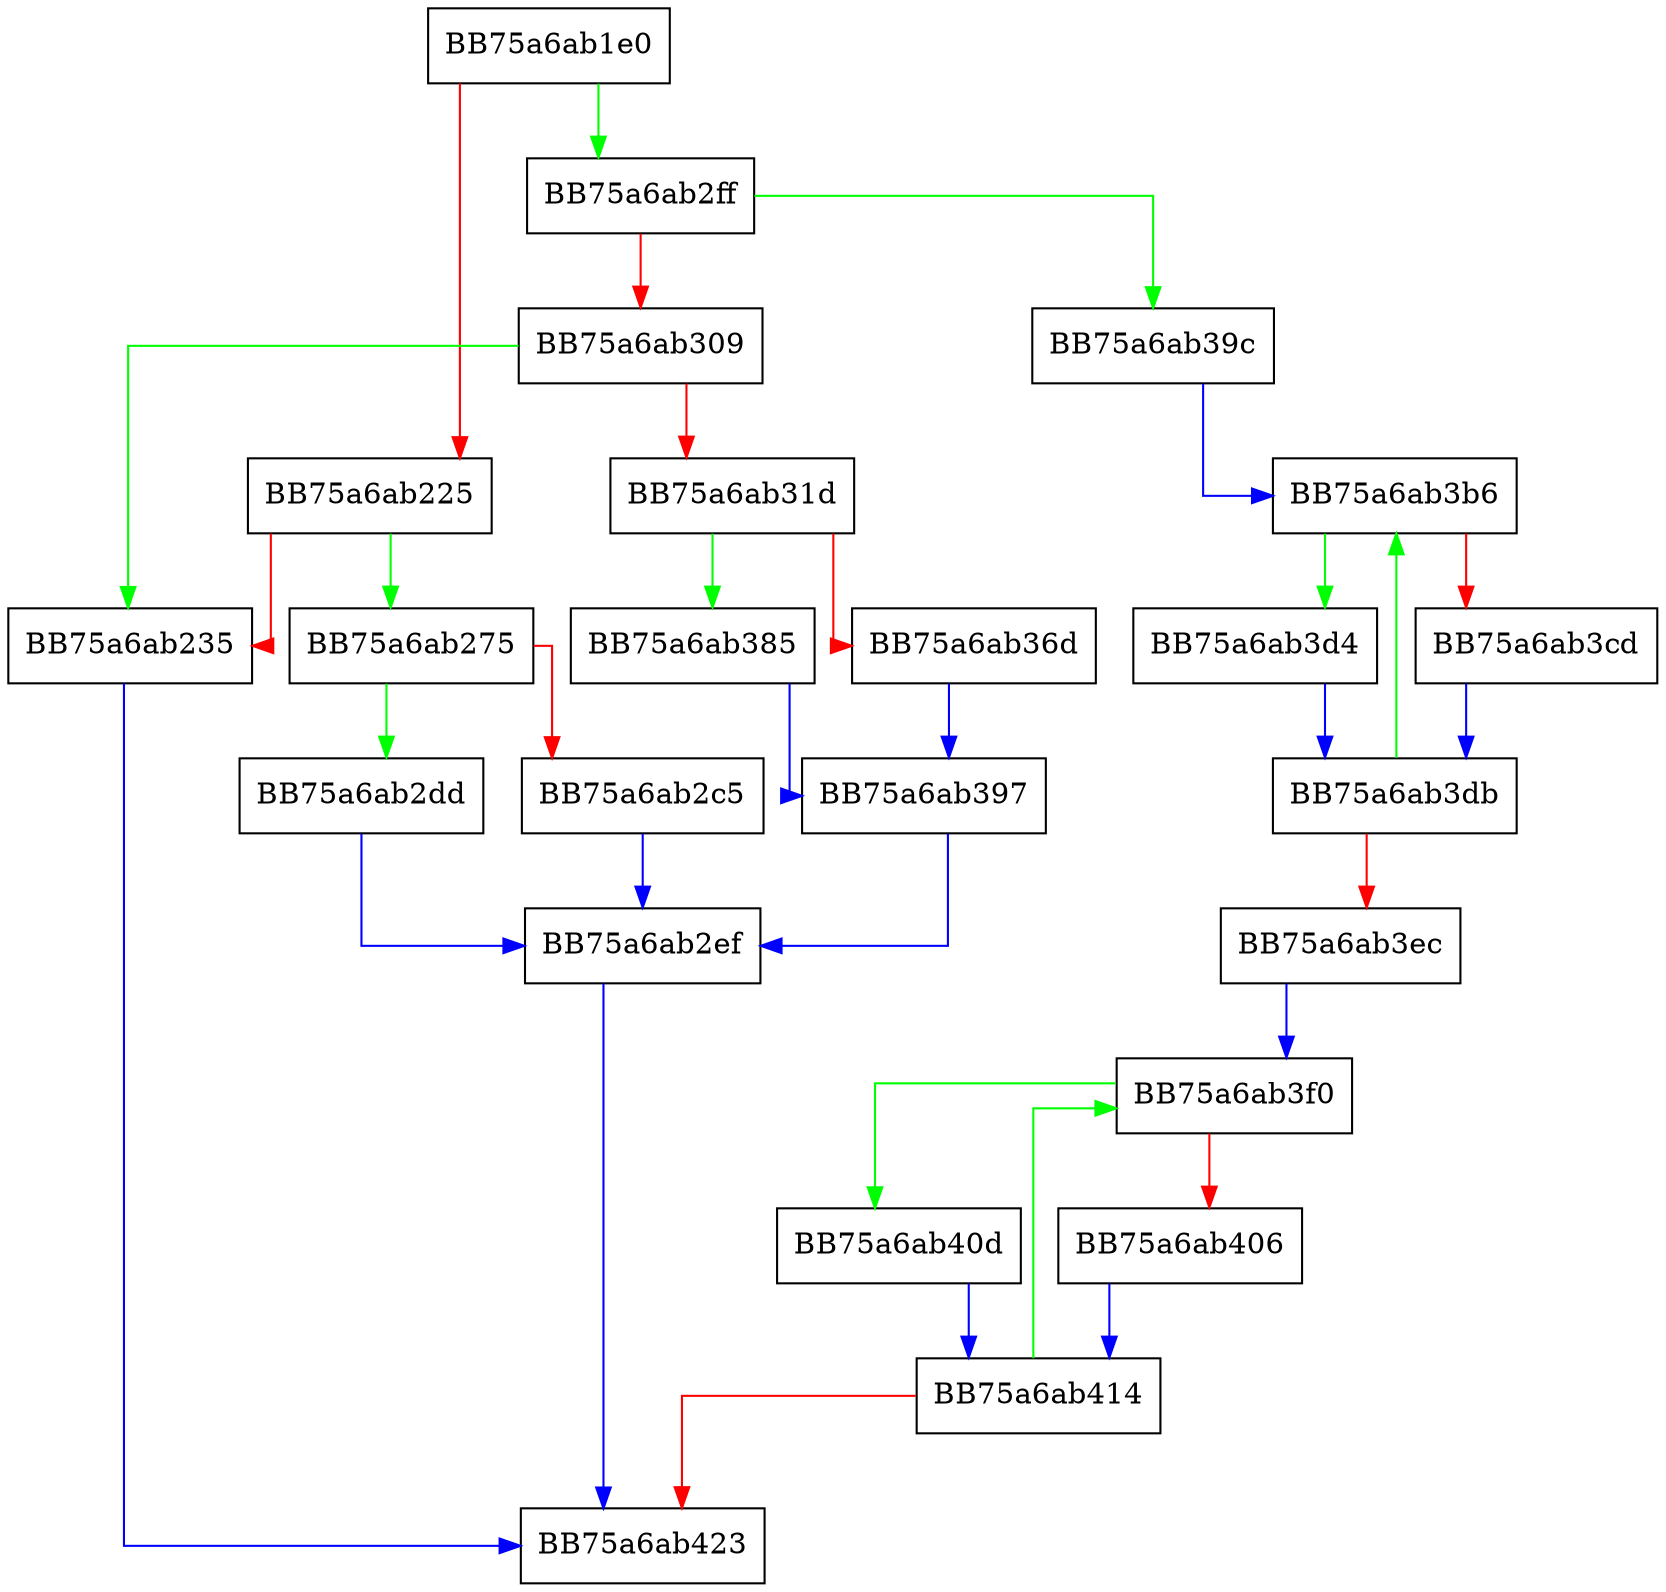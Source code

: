 digraph SSE4_phsubsw {
  node [shape="box"];
  graph [splines=ortho];
  BB75a6ab1e0 -> BB75a6ab2ff [color="green"];
  BB75a6ab1e0 -> BB75a6ab225 [color="red"];
  BB75a6ab225 -> BB75a6ab275 [color="green"];
  BB75a6ab225 -> BB75a6ab235 [color="red"];
  BB75a6ab235 -> BB75a6ab423 [color="blue"];
  BB75a6ab275 -> BB75a6ab2dd [color="green"];
  BB75a6ab275 -> BB75a6ab2c5 [color="red"];
  BB75a6ab2c5 -> BB75a6ab2ef [color="blue"];
  BB75a6ab2dd -> BB75a6ab2ef [color="blue"];
  BB75a6ab2ef -> BB75a6ab423 [color="blue"];
  BB75a6ab2ff -> BB75a6ab39c [color="green"];
  BB75a6ab2ff -> BB75a6ab309 [color="red"];
  BB75a6ab309 -> BB75a6ab235 [color="green"];
  BB75a6ab309 -> BB75a6ab31d [color="red"];
  BB75a6ab31d -> BB75a6ab385 [color="green"];
  BB75a6ab31d -> BB75a6ab36d [color="red"];
  BB75a6ab36d -> BB75a6ab397 [color="blue"];
  BB75a6ab385 -> BB75a6ab397 [color="blue"];
  BB75a6ab397 -> BB75a6ab2ef [color="blue"];
  BB75a6ab39c -> BB75a6ab3b6 [color="blue"];
  BB75a6ab3b6 -> BB75a6ab3d4 [color="green"];
  BB75a6ab3b6 -> BB75a6ab3cd [color="red"];
  BB75a6ab3cd -> BB75a6ab3db [color="blue"];
  BB75a6ab3d4 -> BB75a6ab3db [color="blue"];
  BB75a6ab3db -> BB75a6ab3b6 [color="green"];
  BB75a6ab3db -> BB75a6ab3ec [color="red"];
  BB75a6ab3ec -> BB75a6ab3f0 [color="blue"];
  BB75a6ab3f0 -> BB75a6ab40d [color="green"];
  BB75a6ab3f0 -> BB75a6ab406 [color="red"];
  BB75a6ab406 -> BB75a6ab414 [color="blue"];
  BB75a6ab40d -> BB75a6ab414 [color="blue"];
  BB75a6ab414 -> BB75a6ab3f0 [color="green"];
  BB75a6ab414 -> BB75a6ab423 [color="red"];
}